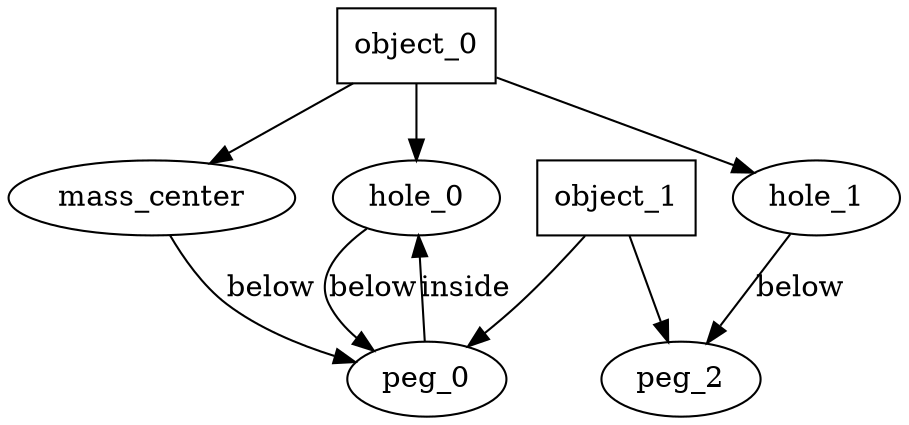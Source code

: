 digraph G {
0[label="object_0" shape=box];
1[label="hole_0"];
2[label="object_1" shape=box];
3[label="peg_0"];
4[label="hole_1"];
5[label="peg_2"];
6[label="mass_center"];
0->1 [label=""];
2->3 [label=""];
1->3 [label="below"];
0->4 [label=""];
2->5 [label=""];
4->5 [label="below"];
0->6 [label=""];
6->3 [label="below"];
3->1 [label="inside"];
}
